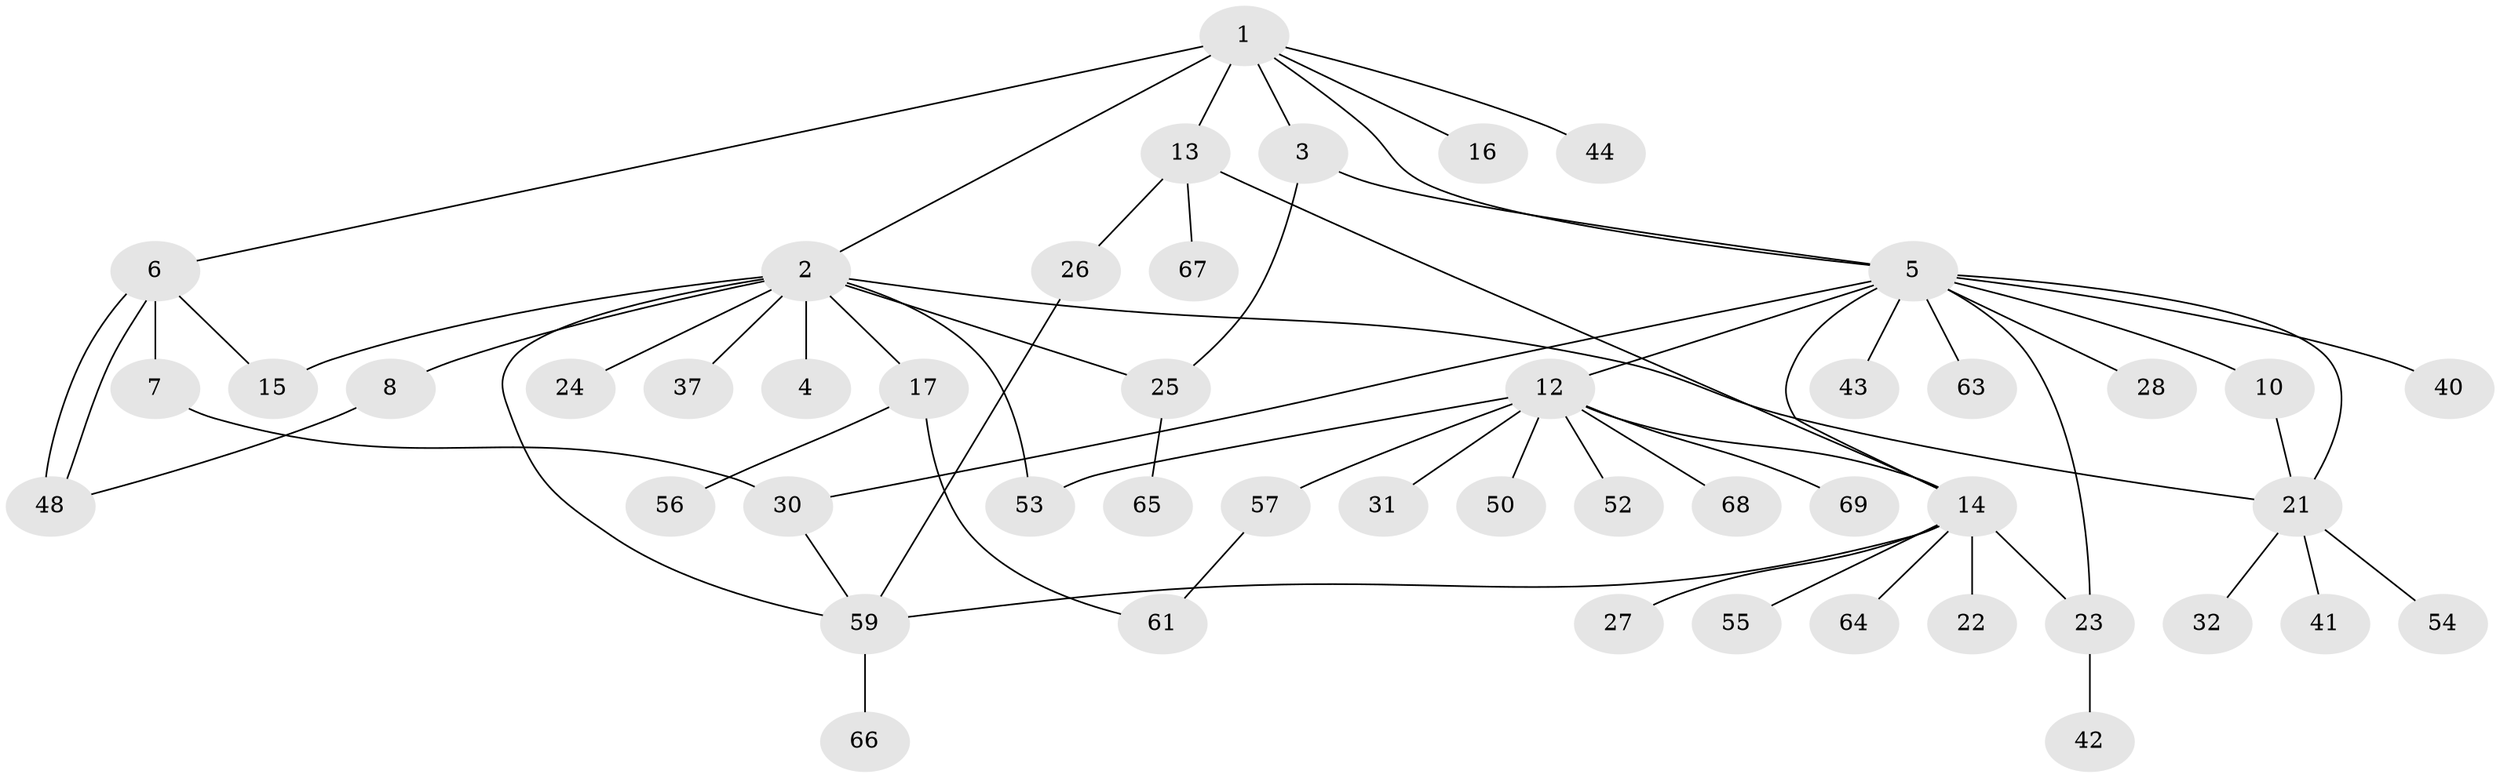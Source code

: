 // Generated by graph-tools (version 1.1) at 2025/23/03/03/25 07:23:52]
// undirected, 49 vertices, 64 edges
graph export_dot {
graph [start="1"]
  node [color=gray90,style=filled];
  1 [super="+11"];
  2 [super="+51"];
  3 [super="+18"];
  4;
  5 [super="+20"];
  6 [super="+29"];
  7 [super="+9"];
  8;
  10 [super="+47"];
  12 [super="+58"];
  13 [super="+49"];
  14 [super="+19"];
  15 [super="+38"];
  16;
  17;
  21 [super="+35"];
  22;
  23 [super="+39"];
  24 [super="+34"];
  25 [super="+45"];
  26 [super="+33"];
  27 [super="+36"];
  28;
  30 [super="+46"];
  31;
  32;
  37;
  40;
  41;
  42;
  43;
  44;
  48;
  50;
  52;
  53;
  54;
  55;
  56;
  57 [super="+62"];
  59 [super="+60"];
  61 [super="+70"];
  63;
  64;
  65;
  66;
  67;
  68;
  69;
  1 -- 2;
  1 -- 3;
  1 -- 6;
  1 -- 13 [weight=2];
  1 -- 16;
  1 -- 44;
  1 -- 5;
  2 -- 4;
  2 -- 8;
  2 -- 15;
  2 -- 17;
  2 -- 21;
  2 -- 24;
  2 -- 25;
  2 -- 37;
  2 -- 53;
  2 -- 59;
  3 -- 5;
  3 -- 25;
  5 -- 10;
  5 -- 12;
  5 -- 14;
  5 -- 23;
  5 -- 28;
  5 -- 40;
  5 -- 43;
  5 -- 63;
  5 -- 21;
  5 -- 30;
  6 -- 7;
  6 -- 15;
  6 -- 48;
  6 -- 48;
  7 -- 30;
  8 -- 48;
  10 -- 21;
  12 -- 14;
  12 -- 31;
  12 -- 50;
  12 -- 52;
  12 -- 53;
  12 -- 57;
  12 -- 68;
  12 -- 69;
  13 -- 14;
  13 -- 26;
  13 -- 67;
  14 -- 64;
  14 -- 55;
  14 -- 22;
  14 -- 23;
  14 -- 59;
  14 -- 27;
  17 -- 56;
  17 -- 61;
  21 -- 32;
  21 -- 41;
  21 -- 54;
  23 -- 42;
  25 -- 65;
  26 -- 59;
  30 -- 59;
  57 -- 61;
  59 -- 66;
}
